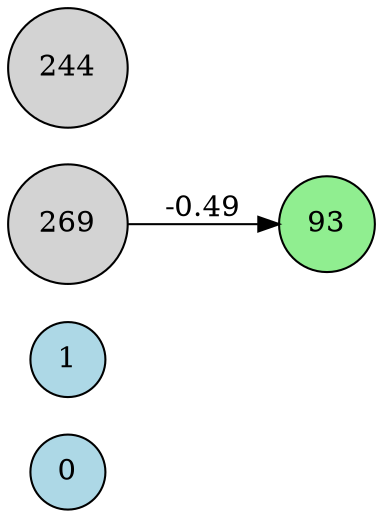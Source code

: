 digraph neat {
  rankdir=LR;
  node [shape=circle];
  node0 [label="0", style=filled, fillcolor=lightblue];
  node1 [label="1", style=filled, fillcolor=lightblue];
  node93 [label="93", style=filled, fillcolor=lightgreen];
  node244 [label="244", style=filled, fillcolor=lightgray];
  node269 [label="269", style=filled, fillcolor=lightgray];
  node269 -> node93 [label="-0.49"];
}
